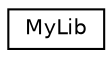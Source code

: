 digraph "Graphical Class Hierarchy"
{
  edge [fontname="Helvetica",fontsize="10",labelfontname="Helvetica",labelfontsize="10"];
  node [fontname="Helvetica",fontsize="10",shape=record];
  rankdir="LR";
  Node0 [label="MyLib",height=0.2,width=0.4,color="black", fillcolor="white", style="filled",URL="$de/db1/classMyLib.html"];
}
